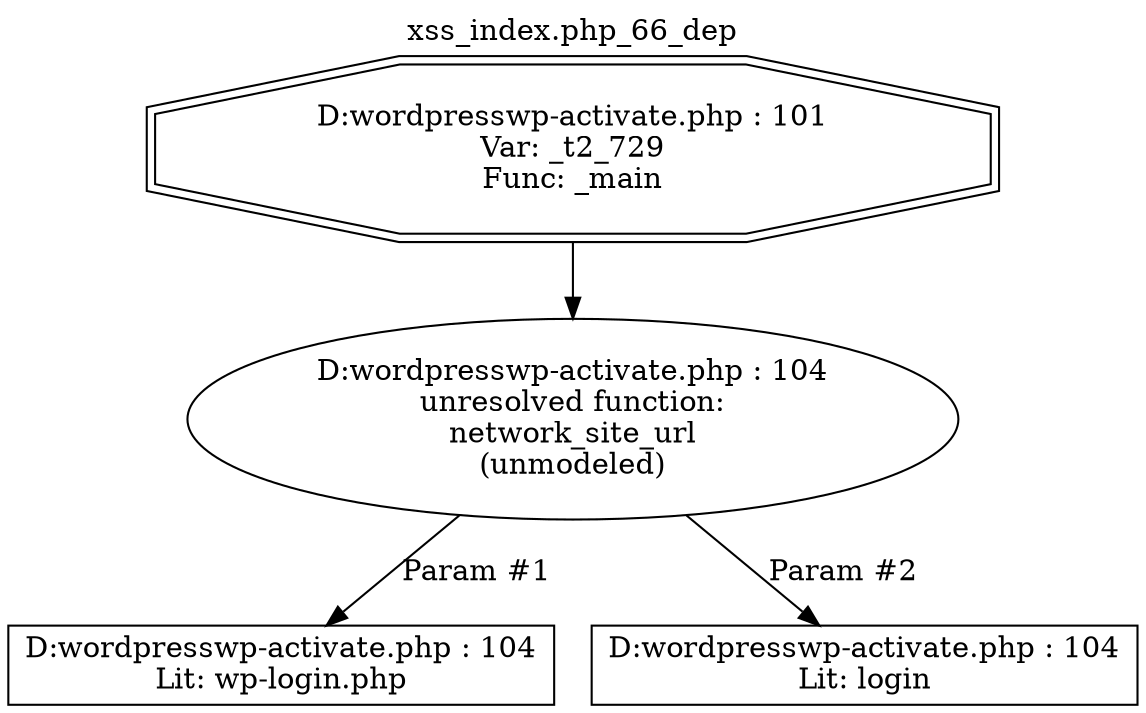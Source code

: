 digraph cfg {
  label="xss_index.php_66_dep";
  labelloc=t;
  n1 [shape=doubleoctagon, label="D:\wordpress\wp-activate.php : 101\nVar: _t2_729\nFunc: _main\n"];
  n2 [shape=ellipse, label="D:\wordpress\wp-activate.php : 104\nunresolved function:\nnetwork_site_url\n(unmodeled)\n"];
  n3 [shape=box, label="D:\wordpress\wp-activate.php : 104\nLit: wp-login.php\n"];
  n4 [shape=box, label="D:\wordpress\wp-activate.php : 104\nLit: login\n"];
  n1 -> n2;
  n2 -> n3[label="Param #1"];
  n2 -> n4[label="Param #2"];
}
